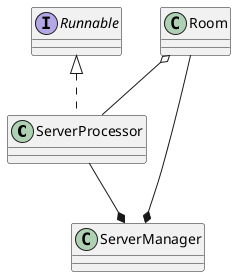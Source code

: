 @startuml
class ServerProcessor implements Runnable

class Room {}

class ServerManager {}

class ServerProcessor {}

Room --* ServerManager
ServerProcessor --* ServerManager
Room o-- ServerProcessor
@enduml